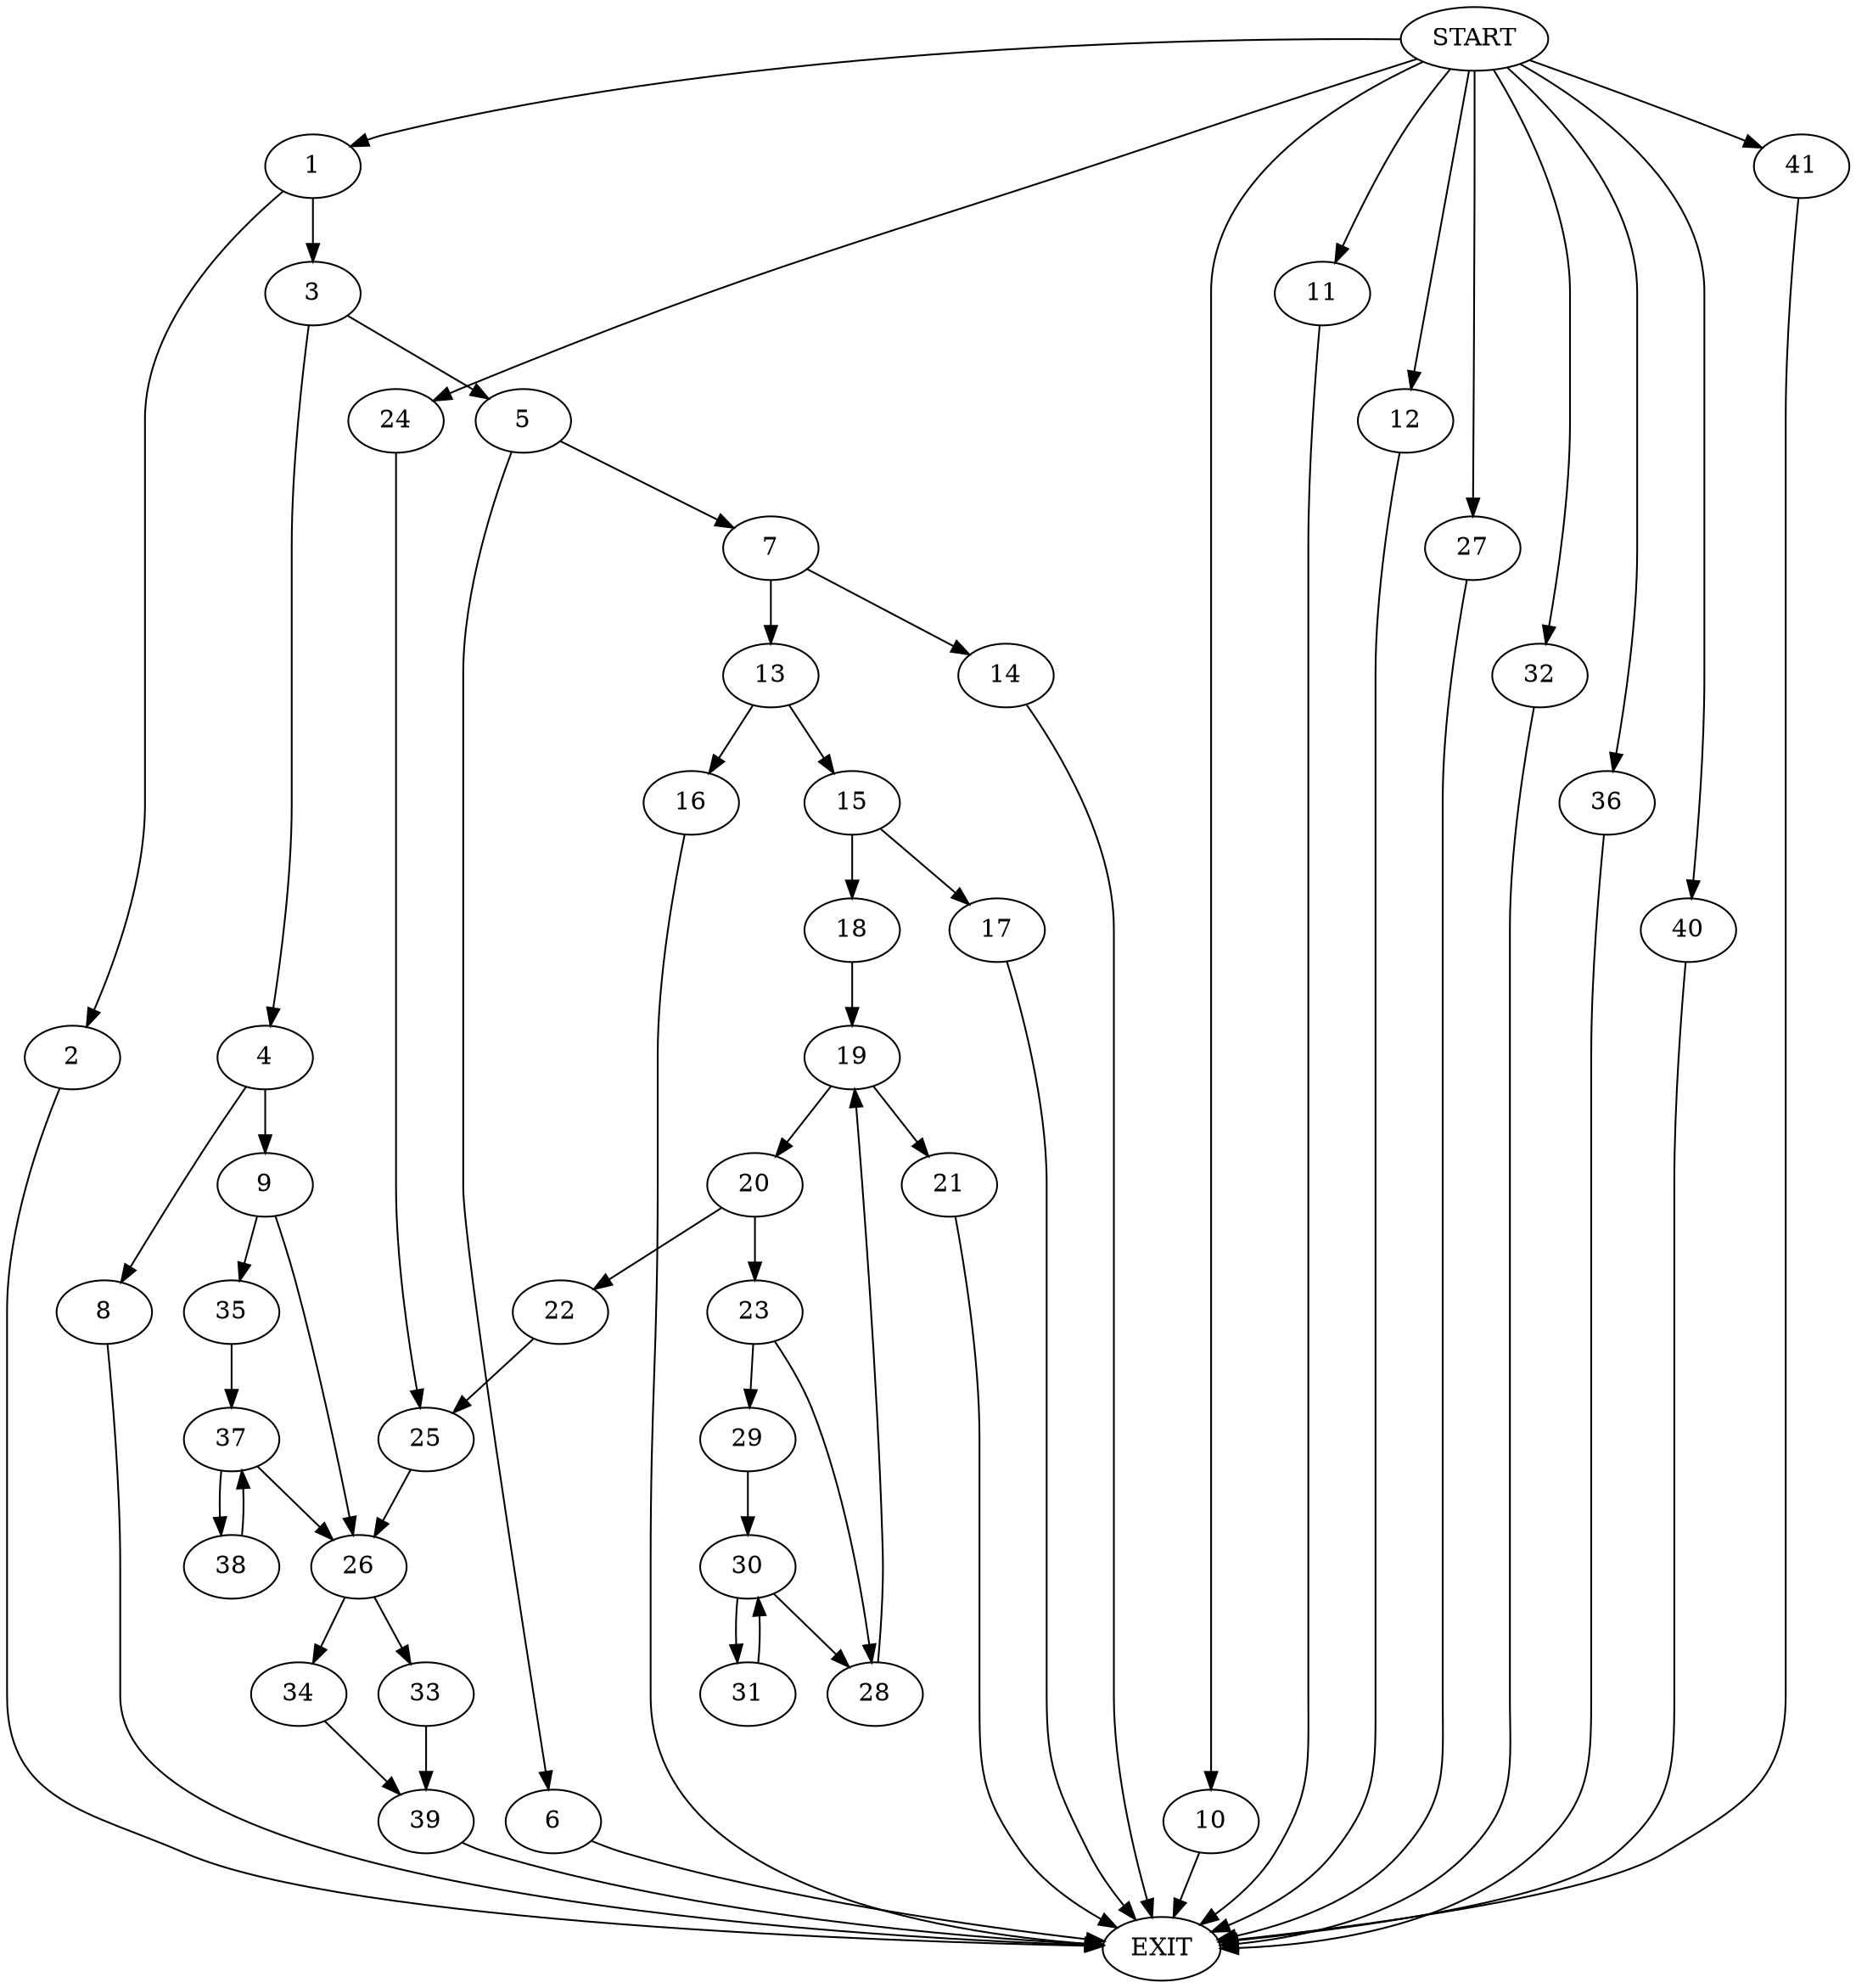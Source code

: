 digraph {
0 [label="START"]
42 [label="EXIT"]
0 -> 1
1 -> 2
1 -> 3
2 -> 42
3 -> 4
3 -> 5
5 -> 6
5 -> 7
4 -> 8
4 -> 9
0 -> 10
10 -> 42
0 -> 11
11 -> 42
0 -> 12
12 -> 42
6 -> 42
7 -> 13
7 -> 14
13 -> 15
13 -> 16
14 -> 42
16 -> 42
15 -> 17
15 -> 18
18 -> 19
17 -> 42
19 -> 20
19 -> 21
21 -> 42
20 -> 22
20 -> 23
0 -> 24
24 -> 25
25 -> 26
0 -> 27
27 -> 42
23 -> 28
23 -> 29
22 -> 25
29 -> 30
28 -> 19
30 -> 31
30 -> 28
31 -> 30
0 -> 32
32 -> 42
26 -> 33
26 -> 34
9 -> 26
9 -> 35
8 -> 42
0 -> 36
36 -> 42
35 -> 37
37 -> 26
37 -> 38
38 -> 37
34 -> 39
33 -> 39
0 -> 40
40 -> 42
0 -> 41
41 -> 42
39 -> 42
}

